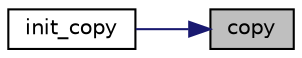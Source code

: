 digraph "copy"
{
 // LATEX_PDF_SIZE
  edge [fontname="Helvetica",fontsize="10",labelfontname="Helvetica",labelfontsize="10"];
  node [fontname="Helvetica",fontsize="10",shape=record];
  rankdir="RL";
  Node12 [label="copy",height=0.2,width=0.4,color="black", fillcolor="grey75", style="filled", fontcolor="black",tooltip=" "];
  Node12 -> Node13 [dir="back",color="midnightblue",fontsize="10",style="solid",fontname="Helvetica"];
  Node13 [label="init_copy",height=0.2,width=0.4,color="black", fillcolor="white", style="filled",URL="$tfm__desc_8c.html#a9c0dddd7edf258f69ca346540f3da61a",tooltip=" "];
}
